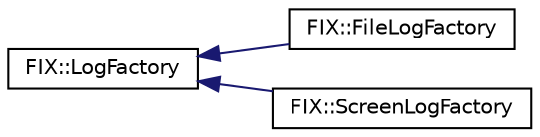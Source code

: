 digraph "Graphical Class Hierarchy"
{
  edge [fontname="Helvetica",fontsize="10",labelfontname="Helvetica",labelfontsize="10"];
  node [fontname="Helvetica",fontsize="10",shape=record];
  rankdir="LR";
  Node0 [label="FIX::LogFactory",height=0.2,width=0.4,color="black", fillcolor="white", style="filled",URL="$class_f_i_x_1_1_log_factory.html",tooltip="This interface must be implemented to create a Log. "];
  Node0 -> Node1 [dir="back",color="midnightblue",fontsize="10",style="solid",fontname="Helvetica"];
  Node1 [label="FIX::FileLogFactory",height=0.2,width=0.4,color="black", fillcolor="white", style="filled",URL="$class_f_i_x_1_1_file_log_factory.html",tooltip="Creates a file based implementation of Log. "];
  Node0 -> Node2 [dir="back",color="midnightblue",fontsize="10",style="solid",fontname="Helvetica"];
  Node2 [label="FIX::ScreenLogFactory",height=0.2,width=0.4,color="black", fillcolor="white", style="filled",URL="$class_f_i_x_1_1_screen_log_factory.html",tooltip="Creates a screen based implementation of Log. "];
}
